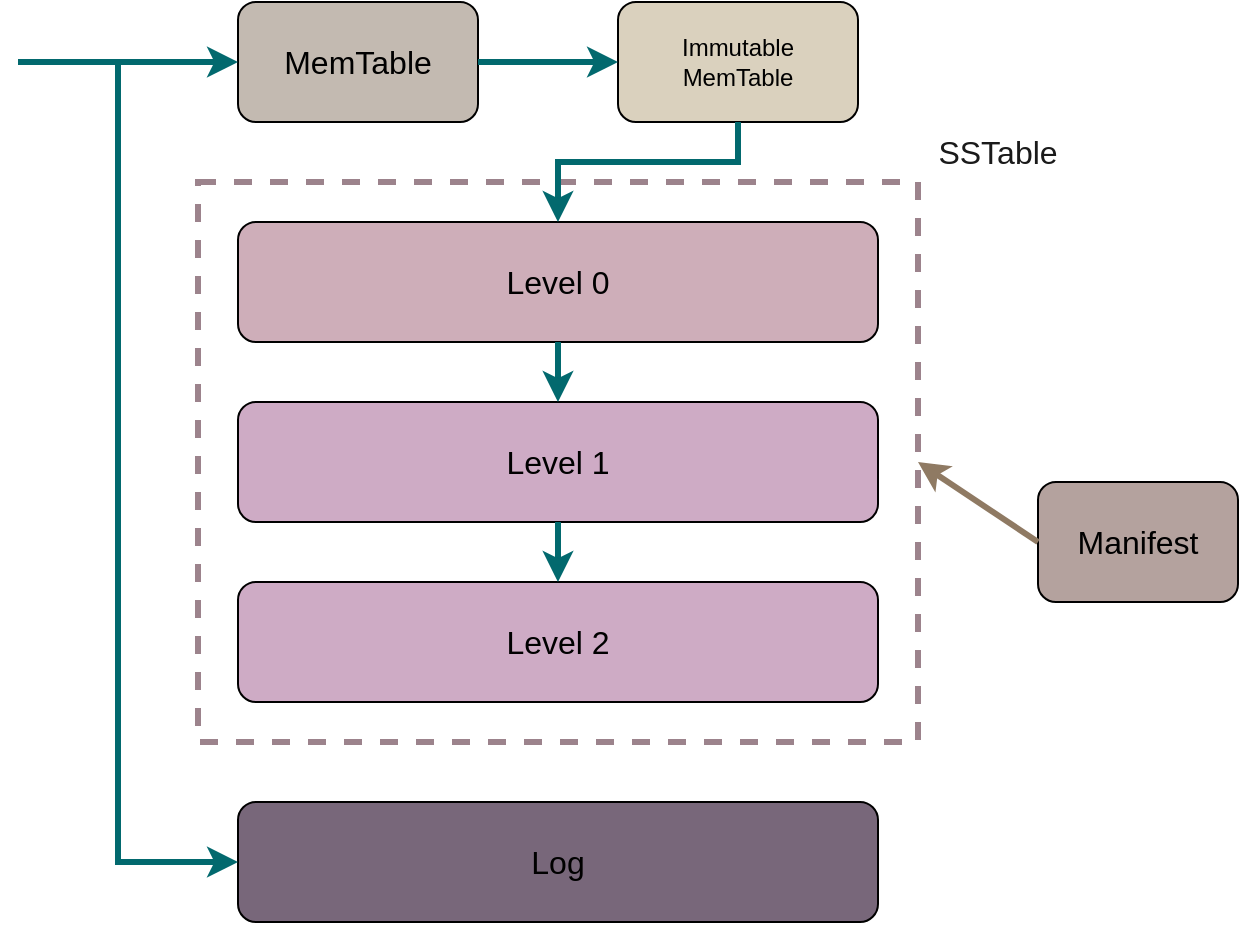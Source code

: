 <mxfile>
    <diagram id="YJa1YVeCBQMnrFL9bhSD" name="第 1 页">
        <mxGraphModel dx="774" dy="445" grid="0" gridSize="10" guides="0" tooltips="1" connect="1" arrows="1" fold="1" page="1" pageScale="1" pageWidth="2339" pageHeight="3300" background="#FFFFFF" math="0" shadow="0">
            <root>
                <mxCell id="0"/>
                <mxCell id="1" parent="0"/>
                <mxCell id="9" value="" style="rounded=0;whiteSpace=wrap;html=1;fontSize=16;fillColor=none;strokeWidth=3;dashed=1;strokeColor=#9C838C;" vertex="1" parent="1">
                    <mxGeometry x="110" y="180" width="360" height="280" as="geometry"/>
                </mxCell>
                <mxCell id="2" value="&lt;font style=&quot;font-size: 16px;&quot;&gt;MemTable&lt;/font&gt;" style="rounded=1;whiteSpace=wrap;html=1;fillColor=#C3BAB1;" vertex="1" parent="1">
                    <mxGeometry x="130" y="90" width="120" height="60" as="geometry"/>
                </mxCell>
                <mxCell id="3" value="Immutable &lt;br&gt;MemTable" style="rounded=1;whiteSpace=wrap;html=1;fillColor=#DAD1BE;" vertex="1" parent="1">
                    <mxGeometry x="320" y="90" width="120" height="60" as="geometry"/>
                </mxCell>
                <mxCell id="4" value="Level 0" style="rounded=1;whiteSpace=wrap;html=1;fontSize=16;fillColor=#CEAEB9;" vertex="1" parent="1">
                    <mxGeometry x="130" y="200" width="320" height="60" as="geometry"/>
                </mxCell>
                <mxCell id="5" value="Level 1" style="rounded=1;whiteSpace=wrap;html=1;fontSize=16;fillColor=#CEABC5;" vertex="1" parent="1">
                    <mxGeometry x="130" y="290" width="320" height="60" as="geometry"/>
                </mxCell>
                <mxCell id="6" value="Level 2" style="rounded=1;whiteSpace=wrap;html=1;fontSize=16;fillColor=#CEABC5;" vertex="1" parent="1">
                    <mxGeometry x="130" y="380" width="320" height="60" as="geometry"/>
                </mxCell>
                <mxCell id="7" value="Manifest" style="rounded=1;whiteSpace=wrap;html=1;fontSize=16;fillColor=#B4A29E;" vertex="1" parent="1">
                    <mxGeometry x="530" y="330" width="100" height="60" as="geometry"/>
                </mxCell>
                <mxCell id="8" value="Log" style="rounded=1;whiteSpace=wrap;html=1;fontSize=16;fillColor=#78677A;" vertex="1" parent="1">
                    <mxGeometry x="130" y="490" width="320" height="60" as="geometry"/>
                </mxCell>
                <mxCell id="10" value="" style="endArrow=classic;html=1;fontSize=16;strokeWidth=3;strokeColor=#02696E;entryX=0;entryY=0.5;entryDx=0;entryDy=0;" edge="1" parent="1" target="2">
                    <mxGeometry width="50" height="50" relative="1" as="geometry">
                        <mxPoint x="20" y="120" as="sourcePoint"/>
                        <mxPoint x="90" y="110" as="targetPoint"/>
                    </mxGeometry>
                </mxCell>
                <mxCell id="11" value="" style="endArrow=classic;html=1;fontSize=16;strokeWidth=3;strokeColor=#02696E;entryX=0;entryY=0.5;entryDx=0;entryDy=0;exitX=1;exitY=0.5;exitDx=0;exitDy=0;" edge="1" parent="1" source="2" target="3">
                    <mxGeometry width="50" height="50" relative="1" as="geometry">
                        <mxPoint x="50" y="130" as="sourcePoint"/>
                        <mxPoint x="140" y="130" as="targetPoint"/>
                        <Array as="points"/>
                    </mxGeometry>
                </mxCell>
                <mxCell id="12" value="" style="endArrow=classic;html=1;fontSize=16;strokeWidth=3;strokeColor=#02696E;entryX=0.5;entryY=0;entryDx=0;entryDy=0;exitX=0.5;exitY=1;exitDx=0;exitDy=0;edgeStyle=elbowEdgeStyle;elbow=vertical;rounded=0;" edge="1" parent="1" source="3" target="4">
                    <mxGeometry width="50" height="50" relative="1" as="geometry">
                        <mxPoint x="260" y="140" as="sourcePoint"/>
                        <mxPoint x="330" y="140" as="targetPoint"/>
                        <Array as="points">
                            <mxPoint x="340" y="170"/>
                        </Array>
                    </mxGeometry>
                </mxCell>
                <mxCell id="13" value="" style="endArrow=classic;html=1;fontSize=16;strokeWidth=3;strokeColor=#02696E;entryX=0.5;entryY=0;entryDx=0;entryDy=0;exitX=0.5;exitY=1;exitDx=0;exitDy=0;" edge="1" parent="1" source="4" target="5">
                    <mxGeometry width="50" height="50" relative="1" as="geometry">
                        <mxPoint x="260" y="130" as="sourcePoint"/>
                        <mxPoint x="330" y="130" as="targetPoint"/>
                        <Array as="points"/>
                    </mxGeometry>
                </mxCell>
                <mxCell id="14" value="" style="endArrow=classic;html=1;fontSize=16;strokeWidth=3;strokeColor=#02696E;entryX=0.5;entryY=0;entryDx=0;entryDy=0;exitX=0.5;exitY=1;exitDx=0;exitDy=0;" edge="1" parent="1" source="5" target="6">
                    <mxGeometry width="50" height="50" relative="1" as="geometry">
                        <mxPoint x="300" y="270" as="sourcePoint"/>
                        <mxPoint x="300" y="300" as="targetPoint"/>
                        <Array as="points"/>
                    </mxGeometry>
                </mxCell>
                <mxCell id="15" value="" style="endArrow=classic;html=1;fontSize=16;strokeWidth=3;strokeColor=#02696E;entryX=0;entryY=0.5;entryDx=0;entryDy=0;edgeStyle=orthogonalEdgeStyle;rounded=0;" edge="1" parent="1" target="8">
                    <mxGeometry width="50" height="50" relative="1" as="geometry">
                        <mxPoint x="70" y="120" as="sourcePoint"/>
                        <mxPoint x="70" y="360" as="targetPoint"/>
                        <Array as="points">
                            <mxPoint x="70" y="520"/>
                        </Array>
                    </mxGeometry>
                </mxCell>
                <mxCell id="16" value="&lt;font color=&quot;#1a1a1a&quot;&gt;SSTable&lt;/font&gt;" style="text;html=1;strokeColor=none;fillColor=none;align=center;verticalAlign=middle;whiteSpace=wrap;rounded=0;dashed=1;strokeWidth=3;fontSize=16;" vertex="1" parent="1">
                    <mxGeometry x="480" y="150" width="60" height="30" as="geometry"/>
                </mxCell>
                <mxCell id="18" value="" style="endArrow=classic;html=1;rounded=0;strokeColor=#8F7A63;strokeWidth=3;fontSize=16;fontColor=#1A1A1A;elbow=vertical;entryX=1;entryY=0.5;entryDx=0;entryDy=0;exitX=0;exitY=0.5;exitDx=0;exitDy=0;" edge="1" parent="1" source="7" target="9">
                    <mxGeometry width="50" height="50" relative="1" as="geometry">
                        <mxPoint x="550" y="310" as="sourcePoint"/>
                        <mxPoint x="600" y="260" as="targetPoint"/>
                    </mxGeometry>
                </mxCell>
            </root>
        </mxGraphModel>
    </diagram>
</mxfile>